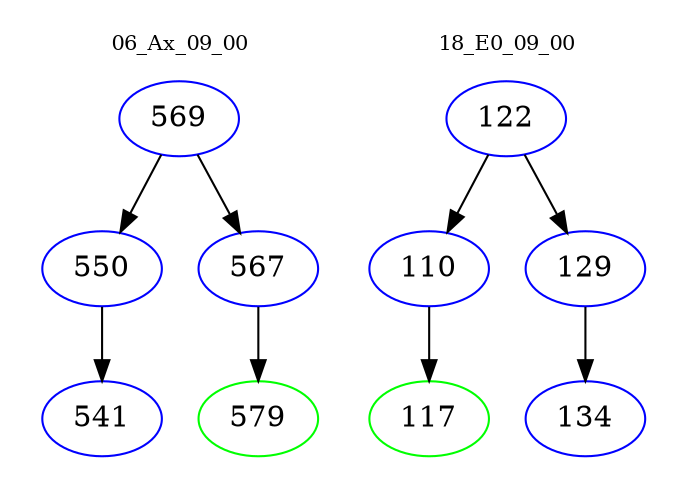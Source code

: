 digraph{
subgraph cluster_0 {
color = white
label = "06_Ax_09_00";
fontsize=10;
T0_569 [label="569", color="blue"]
T0_569 -> T0_550 [color="black"]
T0_550 [label="550", color="blue"]
T0_550 -> T0_541 [color="black"]
T0_541 [label="541", color="blue"]
T0_569 -> T0_567 [color="black"]
T0_567 [label="567", color="blue"]
T0_567 -> T0_579 [color="black"]
T0_579 [label="579", color="green"]
}
subgraph cluster_1 {
color = white
label = "18_E0_09_00";
fontsize=10;
T1_122 [label="122", color="blue"]
T1_122 -> T1_110 [color="black"]
T1_110 [label="110", color="blue"]
T1_110 -> T1_117 [color="black"]
T1_117 [label="117", color="green"]
T1_122 -> T1_129 [color="black"]
T1_129 [label="129", color="blue"]
T1_129 -> T1_134 [color="black"]
T1_134 [label="134", color="blue"]
}
}
